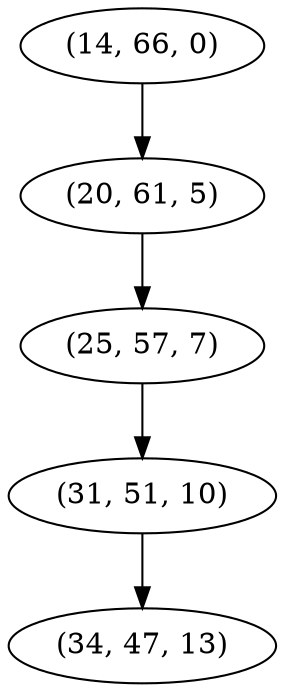 digraph tree {
    "(14, 66, 0)";
    "(20, 61, 5)";
    "(25, 57, 7)";
    "(31, 51, 10)";
    "(34, 47, 13)";
    "(14, 66, 0)" -> "(20, 61, 5)";
    "(20, 61, 5)" -> "(25, 57, 7)";
    "(25, 57, 7)" -> "(31, 51, 10)";
    "(31, 51, 10)" -> "(34, 47, 13)";
}
